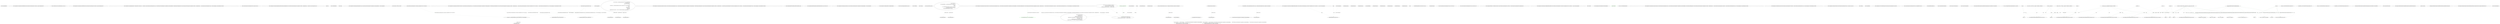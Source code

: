 digraph  {
m1_66 [cluster="Unk.SingleOrDefault", file="HeadingInfo.cs", label="Entry Unk.SingleOrDefault", span=""];
m1_28 [cluster="CommandLine.Core.InstanceChooser.MakeNotParsed(System.Collections.Generic.IEnumerable<System.Type>, params CommandLine.Error[])", file="HeadingInfo.cs", label="Entry CommandLine.Core.InstanceChooser.MakeNotParsed(System.Collections.Generic.IEnumerable<System.Type>, params CommandLine.Error[])", span="95-95"];
m1_77 [cluster="CommandLine.Core.InstanceChooser.MakeNotParsed(System.Collections.Generic.IEnumerable<System.Type>, params CommandLine.Error[])", file="HeadingInfo.cs", label="return new NotParsed<object>(typeof(NullInstance), types, errors);", span="97-97"];
m1_78 [cluster="CommandLine.Core.InstanceChooser.MakeNotParsed(System.Collections.Generic.IEnumerable<System.Type>, params CommandLine.Error[])", file="HeadingInfo.cs", label="Exit CommandLine.Core.InstanceChooser.MakeNotParsed(System.Collections.Generic.IEnumerable<System.Type>, params CommandLine.Error[])", span="95-95"];
m1_46 [cluster="CommandLine.Core.InstanceBuilder.Build<T>(CSharpx.Maybe<System.Func<T>>, System.Func<System.Collections.Generic.IEnumerable<string>, System.Collections.Generic.IEnumerable<CommandLine.Core.OptionSpecification>, RailwaySharp.ErrorHandling.Result<System.Collections.Generic.IEnumerable<CommandLine.Core.Token>, CommandLine.Error>>, System.Collections.Generic.IEnumerable<string>, System.StringComparer, System.Globalization.CultureInfo)", file="HeadingInfo.cs", label="Entry CommandLine.Core.InstanceBuilder.Build<T>(CSharpx.Maybe<System.Func<T>>, System.Func<System.Collections.Generic.IEnumerable<string>, System.Collections.Generic.IEnumerable<CommandLine.Core.OptionSpecification>, RailwaySharp.ErrorHandling.Result<System.Collections.Generic.IEnumerable<CommandLine.Core.Token>, CommandLine.Error>>, System.Collections.Generic.IEnumerable<string>, System.StringComparer, System.Globalization.CultureInfo)", span="35-35"];
m1_26 [cluster="System.Collections.Generic.IEnumerable<TSource>.Empty<TSource>()", file="HeadingInfo.cs", label="Entry System.Collections.Generic.IEnumerable<TSource>.Empty<TSource>()", span="31-31"];
m1_10 [cluster="CommandLine.Core.Tokenizer.ExplodeOptionList(RailwaySharp.ErrorHandling.Result<System.Collections.Generic.IEnumerable<CommandLine.Core.Token>, CommandLine.Error>, System.Func<string, CSharpx.Maybe<char>>)", file="HeadingInfo.cs", label="Entry CommandLine.Core.Tokenizer.ExplodeOptionList(RailwaySharp.ErrorHandling.Result<System.Collections.Generic.IEnumerable<CommandLine.Core.Token>, CommandLine.Error>, System.Func<string, CSharpx.Maybe<char>>)", span="46-46"];
m1_45 [cluster="Unk.>", file="HeadingInfo.cs", label="Entry Unk.>", span=""];
m1_49 [cluster="Unk.MakeNotParsed", file="HeadingInfo.cs", label="Entry Unk.MakeNotParsed", span=""];
m1_44 [cluster="Unk.Any", file="HeadingInfo.cs", label="Entry Unk.Any", span=""];
m1_18 [cluster="CommandLine.Core.NameLookup.HavingSeparator(string, System.Collections.Generic.IEnumerable<CommandLine.Core.OptionSpecification>, System.StringComparer)", file="HeadingInfo.cs", label="Entry CommandLine.Core.NameLookup.HavingSeparator(string, System.Collections.Generic.IEnumerable<CommandLine.Core.OptionSpecification>, System.StringComparer)", span="16-16"];
m1_31 [cluster="System.Func<T, TResult>.Invoke(T)", file="HeadingInfo.cs", label="Entry System.Func<T, TResult>.Invoke(T)", span="0-0"];
m1_36 [cluster="CommandLine.Core.InstanceChooser.MatchVerb(System.Func<System.Collections.Generic.IEnumerable<string>, System.Collections.Generic.IEnumerable<CommandLine.Core.OptionSpecification>, RailwaySharp.ErrorHandling.Result<System.Collections.Generic.IEnumerable<CommandLine.Core.Token>, CommandLine.Error>>, System.Collections.Generic.IEnumerable<System.Tuple<CommandLine.Core.Verb, System.Type>>, System.Collections.Generic.IEnumerable<string>, System.StringComparer, System.Globalization.CultureInfo)", file="HeadingInfo.cs", label="Entry CommandLine.Core.InstanceChooser.MatchVerb(System.Func<System.Collections.Generic.IEnumerable<string>, System.Collections.Generic.IEnumerable<CommandLine.Core.OptionSpecification>, RailwaySharp.ErrorHandling.Result<System.Collections.Generic.IEnumerable<CommandLine.Core.Token>, CommandLine.Error>>, System.Collections.Generic.IEnumerable<System.Tuple<CommandLine.Core.Verb, System.Type>>, System.Collections.Generic.IEnumerable<string>, System.StringComparer, System.Globalization.CultureInfo)", span="62-62"];
m1_42 [cluster="CommandLine.Core.InstanceChooser.MatchVerb(System.Func<System.Collections.Generic.IEnumerable<string>, System.Collections.Generic.IEnumerable<CommandLine.Core.OptionSpecification>, RailwaySharp.ErrorHandling.Result<System.Collections.Generic.IEnumerable<CommandLine.Core.Token>, CommandLine.Error>>, System.Collections.Generic.IEnumerable<System.Tuple<CommandLine.Core.Verb, System.Type>>, System.Collections.Generic.IEnumerable<string>, System.StringComparer, System.Globalization.CultureInfo)", file="HeadingInfo.cs", label="return verbs.Any(a => nameComparer.Equals(a.Item1.Name, arguments.First()))\r\n                ? InstanceBuilder.Build(\r\n                    Maybe.Just<Func<object>>(\r\n                        () =>\r\n                            verbs.Single(v => nameComparer.Equals(v.Item1.Name, arguments.First())).Item2.AutoDefault()),\r\n                    tokenizer,\r\n                    arguments.Skip(1),\r\n                    nameComparer,\r\n                    parsingCulture)\r\n                : MakeNotParsed(verbs.Select(v => v.Item2), new BadVerbSelectedError(arguments.First()));", span="69-78"];
m1_43 [cluster="CommandLine.Core.InstanceChooser.MatchVerb(System.Func<System.Collections.Generic.IEnumerable<string>, System.Collections.Generic.IEnumerable<CommandLine.Core.OptionSpecification>, RailwaySharp.ErrorHandling.Result<System.Collections.Generic.IEnumerable<CommandLine.Core.Token>, CommandLine.Error>>, System.Collections.Generic.IEnumerable<System.Tuple<CommandLine.Core.Verb, System.Type>>, System.Collections.Generic.IEnumerable<string>, System.StringComparer, System.Globalization.CultureInfo)", file="HeadingInfo.cs", label="Exit CommandLine.Core.InstanceChooser.MatchVerb(System.Func<System.Collections.Generic.IEnumerable<string>, System.Collections.Generic.IEnumerable<CommandLine.Core.OptionSpecification>, RailwaySharp.ErrorHandling.Result<System.Collections.Generic.IEnumerable<CommandLine.Core.Token>, CommandLine.Error>>, System.Collections.Generic.IEnumerable<System.Tuple<CommandLine.Core.Verb, System.Type>>, System.Collections.Generic.IEnumerable<string>, System.StringComparer, System.Globalization.CultureInfo)", span="62-62"];
m1_48 [cluster="CommandLine.BadVerbSelectedError.BadVerbSelectedError(string)", file="HeadingInfo.cs", label="Entry CommandLine.BadVerbSelectedError.BadVerbSelectedError(string)", span="357-357"];
m1_68 [cluster="CommandLine.HelpVerbRequestedError.HelpVerbRequestedError(string, System.Type, bool)", file="HeadingInfo.cs", label="Entry CommandLine.HelpVerbRequestedError.HelpVerbRequestedError(string, System.Type, bool)", span="383-383"];
m1_14 [cluster="CommandLine.Core.NameLookup.Contains(string, System.Collections.Generic.IEnumerable<CommandLine.Core.OptionSpecification>, System.StringComparer)", file="HeadingInfo.cs", label="Entry CommandLine.Core.NameLookup.Contains(string, System.Collections.Generic.IEnumerable<CommandLine.Core.OptionSpecification>, System.StringComparer)", span="11-11"];
m1_35 [cluster="CommandLine.VersionRequestedError.VersionRequestedError()", file="HeadingInfo.cs", label="Entry CommandLine.VersionRequestedError.VersionRequestedError()", span="432-432"];
m1_40 [cluster="System.StringComparer.Equals(string, string)", file="HeadingInfo.cs", label="Entry System.StringComparer.Equals(string, string)", span="0-0"];
m1_67 [cluster="Unk.ToMaybe", file="HeadingInfo.cs", label="Entry Unk.ToMaybe", span=""];
m1_56 [cluster="Unk.Single", file="HeadingInfo.cs", label="Entry Unk.Single", span=""];
m1_41 [cluster="string.Concat(string, string)", file="HeadingInfo.cs", label="Entry string.Concat(string, string)", span="0-0"];
m1_73 [cluster="lambda expression", file="HeadingInfo.cs", label="Entry lambda expression", span="90-90"];
m1_38 [cluster="lambda expression", file="HeadingInfo.cs", label="nameComparer.Equals(command, firstArg) ||\r\n                    nameComparer.Equals(string.Concat(''--'', command), firstArg)", span="48-49"];
m1_51 [cluster="lambda expression", file="HeadingInfo.cs", label="nameComparer.Equals(a.Item1.Name, arguments.First())", span="69-69"];
m1_59 [cluster="lambda expression", file="HeadingInfo.cs", label="nameComparer.Equals(v.Item1.Name, arguments.First())", span="73-73"];
m1_37 [cluster="lambda expression", file="HeadingInfo.cs", label="Entry lambda expression", span="47-49"];
m1_39 [cluster="lambda expression", file="HeadingInfo.cs", label="Exit lambda expression", span="47-49"];
m1_5 [cluster="lambda expression", file="HeadingInfo.cs", label="var tokens = Tokenizer.Tokenize(args, name => NameLookup.Contains(name, optionSpecs, nameComparer))", span="23-23"];
m1_12 [cluster="lambda expression", file="HeadingInfo.cs", label="NameLookup.Contains(name, optionSpecs, nameComparer)", span="23-23"];
m1_6 [cluster="lambda expression", file="HeadingInfo.cs", label="var explodedTokens = Tokenizer.ExplodeOptionList(tokens, name => NameLookup.HavingSeparator(name, optionSpecs, nameComparer))", span="24-24"];
m1_16 [cluster="lambda expression", file="HeadingInfo.cs", label="NameLookup.HavingSeparator(name, optionSpecs, nameComparer)", span="24-24"];
m1_4 [cluster="lambda expression", file="HeadingInfo.cs", label="Entry lambda expression", span="21-26"];
m1_71 [cluster="lambda expression", file="HeadingInfo.cs", label="nameComparer.Equals(v.Item1.Name, verb)", span="87-87"];
m1_50 [cluster="lambda expression", file="HeadingInfo.cs", label="Entry lambda expression", span="69-69"];
m1_53 [cluster="lambda expression", file="HeadingInfo.cs", label="Entry lambda expression", span="72-73"];
m1_61 [cluster="lambda expression", file="HeadingInfo.cs", label="Entry lambda expression", span="78-78"];
m1_52 [cluster="lambda expression", file="HeadingInfo.cs", label="Exit lambda expression", span="69-69"];
m1_58 [cluster="lambda expression", file="HeadingInfo.cs", label="Entry lambda expression", span="73-73"];
m1_60 [cluster="lambda expression", file="HeadingInfo.cs", label="Exit lambda expression", span="73-73"];
m1_11 [cluster="lambda expression", file="HeadingInfo.cs", label="Entry lambda expression", span="23-23"];
m1_13 [cluster="lambda expression", file="HeadingInfo.cs", label="Exit lambda expression", span="23-23"];
m1_7 [cluster="lambda expression", file="HeadingInfo.cs", label="return explodedTokens;", span="25-25"];
m1_15 [cluster="lambda expression", file="HeadingInfo.cs", label="Entry lambda expression", span="24-24"];
m1_17 [cluster="lambda expression", file="HeadingInfo.cs", label="Exit lambda expression", span="24-24"];
m1_8 [cluster="lambda expression", file="HeadingInfo.cs", label="Exit lambda expression", span="21-26"];
m1_54 [cluster="lambda expression", file="HeadingInfo.cs", label="verbs.Single(v => nameComparer.Equals(v.Item1.Name, arguments.First())).Item2.AutoDefault()", span="73-73"];
m1_70 [cluster="lambda expression", file="HeadingInfo.cs", label="Entry lambda expression", span="87-87"];
m1_72 [cluster="lambda expression", file="HeadingInfo.cs", label="Exit lambda expression", span="87-87"];
m1_55 [cluster="lambda expression", file="HeadingInfo.cs", label="Exit lambda expression", span="72-73"];
m1_63 [cluster="lambda expression", file="HeadingInfo.cs", label="Exit lambda expression", span="78-78"];
m1_62 [cluster="lambda expression", file="HeadingInfo.cs", label="v.Item2", span="78-78"];
m1_74 [cluster="lambda expression", file="HeadingInfo.cs", label="new HelpVerbRequestedError(v.Item1.Name, v.Item2, true)", span="90-90"];
m1_75 [cluster="lambda expression", file="HeadingInfo.cs", label="Exit lambda expression", span="90-90"];
m1_29 [cluster="System.Collections.Generic.IEnumerable<TSource>.First<TSource>()", file="HeadingInfo.cs", label="Entry System.Collections.Generic.IEnumerable<TSource>.First<TSource>()", span="0-0"];
m1_32 [cluster="System.Collections.Generic.IEnumerable<TSource>.Skip<TSource>(int)", file="HeadingInfo.cs", label="Entry System.Collections.Generic.IEnumerable<TSource>.Skip<TSource>(int)", span="0-0"];
m1_79 [cluster="CommandLine.NotParsed<T>.NotParsed(System.Type, System.Collections.Generic.IEnumerable<System.Type>, System.Collections.Generic.IEnumerable<CommandLine.Error>)", file="HeadingInfo.cs", label="Entry CommandLine.NotParsed<T>.NotParsed(System.Type, System.Collections.Generic.IEnumerable<System.Type>, System.Collections.Generic.IEnumerable<CommandLine.Error>)", span="184-184"];
m1_34 [cluster="CommandLine.Core.InstanceChooser.MakeHelpVerbRequestedError(System.Collections.Generic.IEnumerable<System.Tuple<CommandLine.Core.Verb, System.Type>>, string, System.StringComparer)", file="HeadingInfo.cs", label="Entry CommandLine.Core.InstanceChooser.MakeHelpVerbRequestedError(System.Collections.Generic.IEnumerable<System.Tuple<CommandLine.Core.Verb, System.Type>>, string, System.StringComparer)", span="81-81"];
m1_64 [cluster="CommandLine.Core.InstanceChooser.MakeHelpVerbRequestedError(System.Collections.Generic.IEnumerable<System.Tuple<CommandLine.Core.Verb, System.Type>>, string, System.StringComparer)", file="HeadingInfo.cs", label="return verb.Length > 0\r\n                ? verbs.SingleOrDefault(v => nameComparer.Equals(v.Item1.Name, verb))\r\n                        .ToMaybe()\r\n                        .Return(\r\n                            v => new HelpVerbRequestedError(v.Item1.Name, v.Item2, true),\r\n                            new HelpVerbRequestedError(null, null, false))\r\n                : new HelpVerbRequestedError(null, null, false);", span="86-92"];
m1_65 [cluster="CommandLine.Core.InstanceChooser.MakeHelpVerbRequestedError(System.Collections.Generic.IEnumerable<System.Tuple<CommandLine.Core.Verb, System.Type>>, string, System.StringComparer)", file="HeadingInfo.cs", label="Exit CommandLine.Core.InstanceChooser.MakeHelpVerbRequestedError(System.Collections.Generic.IEnumerable<System.Tuple<CommandLine.Core.Verb, System.Type>>, string, System.StringComparer)", span="81-81"];
m1_47 [cluster="Unk.Select", file="HeadingInfo.cs", label="Entry Unk.Select", span=""];
m1_27 [cluster="CommandLine.NoVerbSelectedError.NoVerbSelectedError()", file="HeadingInfo.cs", label="Entry CommandLine.NoVerbSelectedError.NoVerbSelectedError()", span="421-421"];
m1_3 [cluster="CommandLine.Core.InstanceChooser.Choose(System.Func<System.Collections.Generic.IEnumerable<string>, System.Collections.Generic.IEnumerable<CommandLine.Core.OptionSpecification>, RailwaySharp.ErrorHandling.Result<System.Collections.Generic.IEnumerable<CommandLine.Core.Token>, CommandLine.Error>>, System.Collections.Generic.IEnumerable<System.Type>, System.Collections.Generic.IEnumerable<string>, System.StringComparer, System.Globalization.CultureInfo)", file="HeadingInfo.cs", label="Entry CommandLine.Core.InstanceChooser.Choose(System.Func<System.Collections.Generic.IEnumerable<string>, System.Collections.Generic.IEnumerable<CommandLine.Core.OptionSpecification>, RailwaySharp.ErrorHandling.Result<System.Collections.Generic.IEnumerable<CommandLine.Core.Token>, CommandLine.Error>>, System.Collections.Generic.IEnumerable<System.Type>, System.Collections.Generic.IEnumerable<string>, System.StringComparer, System.Globalization.CultureInfo)", span="33-33"];
m1_19 [cluster="CommandLine.Core.InstanceChooser.Choose(System.Func<System.Collections.Generic.IEnumerable<string>, System.Collections.Generic.IEnumerable<CommandLine.Core.OptionSpecification>, RailwaySharp.ErrorHandling.Result<System.Collections.Generic.IEnumerable<CommandLine.Core.Token>, CommandLine.Error>>, System.Collections.Generic.IEnumerable<System.Type>, System.Collections.Generic.IEnumerable<string>, System.StringComparer, System.Globalization.CultureInfo)", color=green, community=0, file="HeadingInfo.cs", label="arguments.Empty()", prediction=0, span="40-40"];
m1_20 [cluster="CommandLine.Core.InstanceChooser.Choose(System.Func<System.Collections.Generic.IEnumerable<string>, System.Collections.Generic.IEnumerable<CommandLine.Core.OptionSpecification>, RailwaySharp.ErrorHandling.Result<System.Collections.Generic.IEnumerable<CommandLine.Core.Token>, CommandLine.Error>>, System.Collections.Generic.IEnumerable<System.Type>, System.Collections.Generic.IEnumerable<string>, System.StringComparer, System.Globalization.CultureInfo)", color=green, community=0, file="HeadingInfo.cs", label="return MakeNotParsed(types, new NoVerbSelectedError());", prediction=1, span="42-42"];
m1_21 [cluster="CommandLine.Core.InstanceChooser.Choose(System.Func<System.Collections.Generic.IEnumerable<string>, System.Collections.Generic.IEnumerable<CommandLine.Core.OptionSpecification>, RailwaySharp.ErrorHandling.Result<System.Collections.Generic.IEnumerable<CommandLine.Core.Token>, CommandLine.Error>>, System.Collections.Generic.IEnumerable<System.Type>, System.Collections.Generic.IEnumerable<string>, System.StringComparer, System.Globalization.CultureInfo)", color=green, community=0, file="HeadingInfo.cs", label="var firstArg = arguments.First()", prediction=2, span="45-45"];
m1_22 [cluster="CommandLine.Core.InstanceChooser.Choose(System.Func<System.Collections.Generic.IEnumerable<string>, System.Collections.Generic.IEnumerable<CommandLine.Core.OptionSpecification>, RailwaySharp.ErrorHandling.Result<System.Collections.Generic.IEnumerable<CommandLine.Core.Token>, CommandLine.Error>>, System.Collections.Generic.IEnumerable<System.Type>, System.Collections.Generic.IEnumerable<string>, System.StringComparer, System.Globalization.CultureInfo)", file="HeadingInfo.cs", label="Func<string, bool> preprocCompare = command =>\r\n                    nameComparer.Equals(command, firstArg) ||\r\n                    nameComparer.Equals(string.Concat(''--'', command), firstArg)", span="47-49"];
m1_23 [cluster="CommandLine.Core.InstanceChooser.Choose(System.Func<System.Collections.Generic.IEnumerable<string>, System.Collections.Generic.IEnumerable<CommandLine.Core.OptionSpecification>, RailwaySharp.ErrorHandling.Result<System.Collections.Generic.IEnumerable<CommandLine.Core.Token>, CommandLine.Error>>, System.Collections.Generic.IEnumerable<System.Type>, System.Collections.Generic.IEnumerable<string>, System.StringComparer, System.Globalization.CultureInfo)", file="HeadingInfo.cs", label="var verbs = Verb.SelectFromTypes(types)", span="51-51"];
m1_24 [cluster="CommandLine.Core.InstanceChooser.Choose(System.Func<System.Collections.Generic.IEnumerable<string>, System.Collections.Generic.IEnumerable<CommandLine.Core.OptionSpecification>, RailwaySharp.ErrorHandling.Result<System.Collections.Generic.IEnumerable<CommandLine.Core.Token>, CommandLine.Error>>, System.Collections.Generic.IEnumerable<System.Type>, System.Collections.Generic.IEnumerable<string>, System.StringComparer, System.Globalization.CultureInfo)", file="HeadingInfo.cs", label="return preprocCompare(''help'')\r\n                ? MakeNotParsed(types,\r\n                    MakeHelpVerbRequestedError(verbs,\r\n                        arguments.Skip(1).SingleOrDefault() ?? string.Empty, nameComparer))\r\n                : preprocCompare(''version'')\r\n                    ? MakeNotParsed(types, new VersionRequestedError())\r\n                    : MatchVerb(tokenizer, verbs, arguments, nameComparer, parsingCulture);", span="53-59"];
m1_25 [cluster="CommandLine.Core.InstanceChooser.Choose(System.Func<System.Collections.Generic.IEnumerable<string>, System.Collections.Generic.IEnumerable<CommandLine.Core.OptionSpecification>, RailwaySharp.ErrorHandling.Result<System.Collections.Generic.IEnumerable<CommandLine.Core.Token>, CommandLine.Error>>, System.Collections.Generic.IEnumerable<System.Type>, System.Collections.Generic.IEnumerable<string>, System.StringComparer, System.Globalization.CultureInfo)", file="HeadingInfo.cs", label="Exit CommandLine.Core.InstanceChooser.Choose(System.Func<System.Collections.Generic.IEnumerable<string>, System.Collections.Generic.IEnumerable<CommandLine.Core.OptionSpecification>, RailwaySharp.ErrorHandling.Result<System.Collections.Generic.IEnumerable<CommandLine.Core.Token>, CommandLine.Error>>, System.Collections.Generic.IEnumerable<System.Type>, System.Collections.Generic.IEnumerable<string>, System.StringComparer, System.Globalization.CultureInfo)", span="33-33"];
m1_0 [cluster="Humanizer.Resources.Resources()", file="HeadingInfo.cs", label="Entry Humanizer.Resources.Resources()", span="31-31"];
m1_1 [cluster="Humanizer.Resources.Resources()", file="HeadingInfo.cs", label="Exit Humanizer.Resources.Resources()", span="31-31"];
m1_2 [cluster="CommandLine.Core.InstanceChooser.Choose(System.Collections.Generic.IEnumerable<System.Type>, System.Collections.Generic.IEnumerable<string>, System.StringComparer, System.Globalization.CultureInfo)", file="HeadingInfo.cs", label="Exit CommandLine.Core.InstanceChooser.Choose(System.Collections.Generic.IEnumerable<System.Type>, System.Collections.Generic.IEnumerable<string>, System.StringComparer, System.Globalization.CultureInfo)", span="14-14"];
m1_9 [cluster="CommandLine.Core.Tokenizer.Tokenize(System.Collections.Generic.IEnumerable<string>, System.Func<string, bool>)", file="HeadingInfo.cs", label="Entry CommandLine.Core.Tokenizer.Tokenize(System.Collections.Generic.IEnumerable<string>, System.Func<string, bool>)", span="13-13"];
m1_69 [cluster="Unk.Return", file="HeadingInfo.cs", label="Entry Unk.Return", span=""];
m1_57 [cluster="Unk.AutoDefault", file="HeadingInfo.cs", label="Entry Unk.AutoDefault", span=""];
m1_30 [cluster="CommandLine.Core.Verb.SelectFromTypes(System.Collections.Generic.IEnumerable<System.Type>)", file="HeadingInfo.cs", label="Entry CommandLine.Core.Verb.SelectFromTypes(System.Collections.Generic.IEnumerable<System.Type>)", span="40-40"];
m1_33 [cluster="System.Collections.Generic.IEnumerable<TSource>.SingleOrDefault<TSource>()", file="HeadingInfo.cs", label="Entry System.Collections.Generic.IEnumerable<TSource>.SingleOrDefault<TSource>()", span="0-0"];
m1_76 [cluster="HelpVerbRequestedError.cstr", file="HeadingInfo.cs", label="Entry HelpVerbRequestedError.cstr", span=""];
m1_82 [file="HeadingInfo.cs", label="System.StringComparer", span=""];
m1_83 [file="HeadingInfo.cs", label=firstArg, span=""];
m1_84 [file="HeadingInfo.cs", label="System.Collections.Generic.IEnumerable<string>", span=""];
m1_85 [file="HeadingInfo.cs", label="System.StringComparer", span=""];
m1_80 [file="HeadingInfo.cs", label="System.StringComparer", span=""];
m1_81 [file="HeadingInfo.cs", label="System.Collections.Generic.IEnumerable<CommandLine.Core.OptionSpecification>", span=""];
m1_87 [file="HeadingInfo.cs", label=string, span=""];
m1_88 [file="HeadingInfo.cs", label="System.StringComparer", span=""];
m1_86 [file="HeadingInfo.cs", label="System.Collections.Generic.IEnumerable<System.Tuple<CommandLine.Core.Verb, System.Type>>", span=""];
m4_42 [cluster="System.TimeSpan.TimeSpan(long)", file="ReflectionHelper.cs", label="Entry System.TimeSpan.TimeSpan(long)", span="0-0"];
m4_45 [cluster="System.Convert.ToInt32(double)", file="ReflectionHelper.cs", label="Entry System.Convert.ToInt32(double)", span="0-0"];
m4_46 [cluster="System.Math.Ceiling(double)", file="ReflectionHelper.cs", label="Entry System.Math.Ceiling(double)", span="0-0"];
m4_3 [cluster="Humanizer.DateTimeStrategy.PrecisionDateTimeStrategy.Humanize(System.DateTime, System.DateTime)", file="ReflectionHelper.cs", label="Entry Humanizer.DateTimeStrategy.PrecisionDateTimeStrategy.Humanize(System.DateTime, System.DateTime)", span="28-28"];
m4_4 [cluster="Humanizer.DateTimeStrategy.PrecisionDateTimeStrategy.Humanize(System.DateTime, System.DateTime)", file="ReflectionHelper.cs", label="var ts = new TimeSpan(Math.Abs(comparisonBase.Ticks - input.Ticks))", span="30-30"];
m4_5 [cluster="Humanizer.DateTimeStrategy.PrecisionDateTimeStrategy.Humanize(System.DateTime, System.DateTime)", file="ReflectionHelper.cs", label="var tense = input > comparisonBase ? Tense.Future : Tense.Past", span="31-31"];
m4_6 [cluster="Humanizer.DateTimeStrategy.PrecisionDateTimeStrategy.Humanize(System.DateTime, System.DateTime)", file="ReflectionHelper.cs", label="int seconds = ts.Seconds, minutes = ts.Minutes, hours = ts.Hours, days = ts.Days", span="33-33"];
m4_29 [cluster="Humanizer.DateTimeStrategy.PrecisionDateTimeStrategy.Humanize(System.DateTime, System.DateTime)", file="ReflectionHelper.cs", label="return Configurator.Formatter.DateHumanize(TimeUnit.Year, tense, years);", span="61-61"];
m4_31 [cluster="Humanizer.DateTimeStrategy.PrecisionDateTimeStrategy.Humanize(System.DateTime, System.DateTime)", file="ReflectionHelper.cs", label="return Configurator.Formatter.DateHumanize(TimeUnit.Month, tense, months);", span="62-62"];
m4_33 [cluster="Humanizer.DateTimeStrategy.PrecisionDateTimeStrategy.Humanize(System.DateTime, System.DateTime)", file="ReflectionHelper.cs", label="return Configurator.Formatter.DateHumanize(TimeUnit.Day, tense, days);", span="63-63"];
m4_35 [cluster="Humanizer.DateTimeStrategy.PrecisionDateTimeStrategy.Humanize(System.DateTime, System.DateTime)", file="ReflectionHelper.cs", label="return Configurator.Formatter.DateHumanize(TimeUnit.Hour, tense, hours);", span="64-64"];
m4_37 [cluster="Humanizer.DateTimeStrategy.PrecisionDateTimeStrategy.Humanize(System.DateTime, System.DateTime)", file="ReflectionHelper.cs", label="return Configurator.Formatter.DateHumanize(TimeUnit.Minute, tense, minutes);", span="65-65"];
m4_39 [cluster="Humanizer.DateTimeStrategy.PrecisionDateTimeStrategy.Humanize(System.DateTime, System.DateTime)", file="ReflectionHelper.cs", label="return Configurator.Formatter.DateHumanize(TimeUnit.Second, tense, seconds);", span="66-66"];
m4_40 [cluster="Humanizer.DateTimeStrategy.PrecisionDateTimeStrategy.Humanize(System.DateTime, System.DateTime)", file="ReflectionHelper.cs", label="return Configurator.Formatter.DateHumanize(TimeUnit.Millisecond, tense, 0);", span="67-67"];
m4_7 [cluster="Humanizer.DateTimeStrategy.PrecisionDateTimeStrategy.Humanize(System.DateTime, System.DateTime)", file="ReflectionHelper.cs", label="int years = 0, months = 0", span="34-34"];
m4_8 [cluster="Humanizer.DateTimeStrategy.PrecisionDateTimeStrategy.Humanize(System.DateTime, System.DateTime)", file="ReflectionHelper.cs", label="ts.Milliseconds >= 999 * _precision", span="37-37"];
m4_9 [cluster="Humanizer.DateTimeStrategy.PrecisionDateTimeStrategy.Humanize(System.DateTime, System.DateTime)", file="ReflectionHelper.cs", label="seconds += 1", span="37-37"];
m4_10 [cluster="Humanizer.DateTimeStrategy.PrecisionDateTimeStrategy.Humanize(System.DateTime, System.DateTime)", file="ReflectionHelper.cs", label="seconds >= 59 * _precision", span="38-38"];
m4_11 [cluster="Humanizer.DateTimeStrategy.PrecisionDateTimeStrategy.Humanize(System.DateTime, System.DateTime)", file="ReflectionHelper.cs", label="minutes += 1", span="38-38"];
m4_12 [cluster="Humanizer.DateTimeStrategy.PrecisionDateTimeStrategy.Humanize(System.DateTime, System.DateTime)", file="ReflectionHelper.cs", label="minutes >= 59 * _precision", span="39-39"];
m4_13 [cluster="Humanizer.DateTimeStrategy.PrecisionDateTimeStrategy.Humanize(System.DateTime, System.DateTime)", file="ReflectionHelper.cs", label="hours += 1", span="39-39"];
m4_14 [cluster="Humanizer.DateTimeStrategy.PrecisionDateTimeStrategy.Humanize(System.DateTime, System.DateTime)", file="ReflectionHelper.cs", label="hours >= 23 * _precision", span="40-40"];
m4_15 [cluster="Humanizer.DateTimeStrategy.PrecisionDateTimeStrategy.Humanize(System.DateTime, System.DateTime)", file="ReflectionHelper.cs", label="days += 1", span="40-40"];
m4_16 [cluster="Humanizer.DateTimeStrategy.PrecisionDateTimeStrategy.Humanize(System.DateTime, System.DateTime)", file="ReflectionHelper.cs", label="days >= 30 * _precision & days <= 31", span="43-43"];
m4_18 [cluster="Humanizer.DateTimeStrategy.PrecisionDateTimeStrategy.Humanize(System.DateTime, System.DateTime)", file="ReflectionHelper.cs", label="days > 31 && days < 365 * _precision", span="44-44"];
m4_19 [cluster="Humanizer.DateTimeStrategy.PrecisionDateTimeStrategy.Humanize(System.DateTime, System.DateTime)", file="ReflectionHelper.cs", label="int factor = Convert.ToInt32(Math.Floor((double)days / 30))", span="46-46"];
m4_20 [cluster="Humanizer.DateTimeStrategy.PrecisionDateTimeStrategy.Humanize(System.DateTime, System.DateTime)", file="ReflectionHelper.cs", label="int maxMonths = Convert.ToInt32(Math.Ceiling((double)days / 30))", span="47-47"];
m4_21 [cluster="Humanizer.DateTimeStrategy.PrecisionDateTimeStrategy.Humanize(System.DateTime, System.DateTime)", file="ReflectionHelper.cs", label="months = (days >= 30 * (factor + _precision)) ? maxMonths : maxMonths - 1", span="48-48"];
m4_22 [cluster="Humanizer.DateTimeStrategy.PrecisionDateTimeStrategy.Humanize(System.DateTime, System.DateTime)", file="ReflectionHelper.cs", label="days >= 365 * _precision && days <= 366", span="52-52"];
m4_24 [cluster="Humanizer.DateTimeStrategy.PrecisionDateTimeStrategy.Humanize(System.DateTime, System.DateTime)", file="ReflectionHelper.cs", label="days > 365", span="53-53"];
m4_25 [cluster="Humanizer.DateTimeStrategy.PrecisionDateTimeStrategy.Humanize(System.DateTime, System.DateTime)", file="ReflectionHelper.cs", label="int factor = Convert.ToInt32(Math.Floor((double)days / 365))", span="55-55"];
m4_26 [cluster="Humanizer.DateTimeStrategy.PrecisionDateTimeStrategy.Humanize(System.DateTime, System.DateTime)", file="ReflectionHelper.cs", label="int maxMonths = Convert.ToInt32(Math.Ceiling((double)days / 365))", span="56-56"];
m4_27 [cluster="Humanizer.DateTimeStrategy.PrecisionDateTimeStrategy.Humanize(System.DateTime, System.DateTime)", file="ReflectionHelper.cs", label="years = (days >= 365 * (factor + _precision)) ? maxMonths : maxMonths - 1", span="57-57"];
m4_32 [cluster="Humanizer.DateTimeStrategy.PrecisionDateTimeStrategy.Humanize(System.DateTime, System.DateTime)", file="ReflectionHelper.cs", label="days > 0", span="63-63"];
m4_34 [cluster="Humanizer.DateTimeStrategy.PrecisionDateTimeStrategy.Humanize(System.DateTime, System.DateTime)", file="ReflectionHelper.cs", label="hours > 0", span="64-64"];
m4_36 [cluster="Humanizer.DateTimeStrategy.PrecisionDateTimeStrategy.Humanize(System.DateTime, System.DateTime)", file="ReflectionHelper.cs", label="minutes > 0", span="65-65"];
m4_38 [cluster="Humanizer.DateTimeStrategy.PrecisionDateTimeStrategy.Humanize(System.DateTime, System.DateTime)", file="ReflectionHelper.cs", label="seconds > 0", span="66-66"];
m4_28 [cluster="Humanizer.DateTimeStrategy.PrecisionDateTimeStrategy.Humanize(System.DateTime, System.DateTime)", file="ReflectionHelper.cs", label="years > 0", span="61-61"];
m4_30 [cluster="Humanizer.DateTimeStrategy.PrecisionDateTimeStrategy.Humanize(System.DateTime, System.DateTime)", file="ReflectionHelper.cs", label="months > 0", span="62-62"];
m4_17 [cluster="Humanizer.DateTimeStrategy.PrecisionDateTimeStrategy.Humanize(System.DateTime, System.DateTime)", file="ReflectionHelper.cs", label="months = 1", span="43-43"];
m4_23 [cluster="Humanizer.DateTimeStrategy.PrecisionDateTimeStrategy.Humanize(System.DateTime, System.DateTime)", file="ReflectionHelper.cs", label="years = 1", span="52-52"];
m4_41 [cluster="Humanizer.DateTimeStrategy.PrecisionDateTimeStrategy.Humanize(System.DateTime, System.DateTime)", file="ReflectionHelper.cs", label="Exit Humanizer.DateTimeStrategy.PrecisionDateTimeStrategy.Humanize(System.DateTime, System.DateTime)", span="28-28"];
m4_44 [cluster="System.Math.Floor(double)", file="ReflectionHelper.cs", label="Entry System.Math.Floor(double)", span="0-0"];
m4_0 [cluster="Humanizer.DateTimeStrategy.PrecisionDateTimeStrategy.PrecisionDateTimeStrategy(double)", file="ReflectionHelper.cs", label="Entry Humanizer.DateTimeStrategy.PrecisionDateTimeStrategy.PrecisionDateTimeStrategy(double)", span="17-17"];
m4_1 [cluster="Humanizer.DateTimeStrategy.PrecisionDateTimeStrategy.PrecisionDateTimeStrategy(double)", file="ReflectionHelper.cs", label="_precision = precision", span="19-19"];
m4_2 [cluster="Humanizer.DateTimeStrategy.PrecisionDateTimeStrategy.PrecisionDateTimeStrategy(double)", file="ReflectionHelper.cs", label="Exit Humanizer.DateTimeStrategy.PrecisionDateTimeStrategy.PrecisionDateTimeStrategy(double)", span="17-17"];
m4_47 [cluster="Humanizer.Localisation.Formatters.IFormatter.DateHumanize(Humanizer.Localisation.TimeUnit, Humanizer.Localisation.Tense, int)", file="ReflectionHelper.cs", label="Entry Humanizer.Localisation.Formatters.IFormatter.DateHumanize(Humanizer.Localisation.TimeUnit, Humanizer.Localisation.Tense, int)", span="10-10"];
m4_43 [cluster="System.Math.Abs(long)", file="ReflectionHelper.cs", label="Entry System.Math.Abs(long)", span="0-0"];
m4_48 [file="ReflectionHelper.cs", label="Humanizer.DateTimeStrategy.PrecisionDateTimeStrategy", span=""];
m1_36 -> m1_51  [color=darkseagreen4, key=1, label="System.Collections.Generic.IEnumerable<string>", style=dashed];
m1_36 -> m1_59  [color=darkseagreen4, key=1, label="System.Collections.Generic.IEnumerable<string>", style=dashed];
m1_36 -> m1_54  [color=darkseagreen4, key=1, label="System.Collections.Generic.IEnumerable<System.Tuple<CommandLine.Core.Verb, System.Type>>", style=dashed];
m1_42 -> m1_50  [color=darkseagreen4, key=1, label="lambda expression", style=dashed];
m1_42 -> m1_53  [color=darkseagreen4, key=1, label="lambda expression", style=dashed];
m1_42 -> m1_61  [color=darkseagreen4, key=1, label="lambda expression", style=dashed];
m1_5 -> m1_11  [color=darkseagreen4, key=1, label="lambda expression", style=dashed];
m1_6 -> m1_15  [color=darkseagreen4, key=1, label="lambda expression", style=dashed];
m1_4 -> m1_12  [color=darkseagreen4, key=1, label="System.Collections.Generic.IEnumerable<CommandLine.Core.OptionSpecification>", style=dashed];
m1_4 -> m1_16  [color=darkseagreen4, key=1, label="System.Collections.Generic.IEnumerable<CommandLine.Core.OptionSpecification>", style=dashed];
m1_54 -> m1_58  [color=darkseagreen4, key=1, label="lambda expression", style=dashed];
m1_34 -> m1_71  [color=darkseagreen4, key=1, label=string, style=dashed];
m1_64 -> m1_70  [color=darkseagreen4, key=1, label="lambda expression", style=dashed];
m1_64 -> m1_73  [color=darkseagreen4, key=1, label="lambda expression", style=dashed];
m1_3 -> m1_20  [color=green, key=1, label="System.Collections.Generic.IEnumerable<System.Type>", style=dashed];
m1_3 -> m1_38  [color=darkseagreen4, key=1, label="System.StringComparer", style=dashed];
m1_3 -> m1_24  [color=darkseagreen4, key=1, label="System.Func<System.Collections.Generic.IEnumerable<string>, System.Collections.Generic.IEnumerable<CommandLine.Core.OptionSpecification>, RailwaySharp.ErrorHandling.Result<System.Collections.Generic.IEnumerable<CommandLine.Core.Token>, CommandLine.Error>>", style=dashed];
m1_21 -> m1_38  [color=green, key=1, label=firstArg, style=dashed];
m1_22 -> m1_38  [color=darkseagreen4, key=1, label=string, style=dashed];
m1_22 -> m1_24  [color=darkseagreen4, key=1, label=preprocCompare, style=dashed];
m1_0 -> m1_12  [color=darkseagreen4, key=1, label="System.StringComparer", style=dashed];
m1_0 -> m1_16  [color=darkseagreen4, key=1, label="System.StringComparer", style=dashed];
m1_1 -> m1_4  [color=darkseagreen4, key=1, label="lambda expression", style=dashed];
m1_82 -> m1_38  [color=darkseagreen4, key=1, label="System.StringComparer", style=dashed];
m1_83 -> m1_38  [color=darkseagreen4, key=1, label=firstArg, style=dashed];
m1_84 -> m1_51  [color=darkseagreen4, key=1, label="System.Collections.Generic.IEnumerable<string>", style=dashed];
m1_84 -> m1_59  [color=darkseagreen4, key=1, label="System.Collections.Generic.IEnumerable<string>", style=dashed];
m1_84 -> m1_54  [color=darkseagreen4, key=1, label="System.Collections.Generic.IEnumerable<string>", style=dashed];
m1_85 -> m1_51  [color=darkseagreen4, key=1, label="System.StringComparer", style=dashed];
m1_85 -> m1_59  [color=darkseagreen4, key=1, label="System.StringComparer", style=dashed];
m1_85 -> m1_54  [color=darkseagreen4, key=1, label="System.StringComparer", style=dashed];
m1_80 -> m1_12  [color=darkseagreen4, key=1, label="System.StringComparer", style=dashed];
m1_80 -> m1_16  [color=darkseagreen4, key=1, label="System.StringComparer", style=dashed];
m1_81 -> m1_12  [color=darkseagreen4, key=1, label="System.Collections.Generic.IEnumerable<CommandLine.Core.OptionSpecification>", style=dashed];
m1_81 -> m1_16  [color=darkseagreen4, key=1, label="System.Collections.Generic.IEnumerable<CommandLine.Core.OptionSpecification>", style=dashed];
m1_87 -> m1_71  [color=darkseagreen4, key=1, label=string, style=dashed];
m1_88 -> m1_71  [color=darkseagreen4, key=1, label="System.StringComparer", style=dashed];
m1_86 -> m1_54  [color=darkseagreen4, key=1, label="System.Collections.Generic.IEnumerable<System.Tuple<CommandLine.Core.Verb, System.Type>>", style=dashed];
m4_5 -> m4_29  [color=darkseagreen4, key=1, label=tense, style=dashed];
m4_5 -> m4_31  [color=darkseagreen4, key=1, label=tense, style=dashed];
m4_5 -> m4_33  [color=darkseagreen4, key=1, label=tense, style=dashed];
m4_5 -> m4_35  [color=darkseagreen4, key=1, label=tense, style=dashed];
m4_5 -> m4_37  [color=darkseagreen4, key=1, label=tense, style=dashed];
m4_5 -> m4_39  [color=darkseagreen4, key=1, label=tense, style=dashed];
m4_5 -> m4_40  [color=darkseagreen4, key=1, label=tense, style=dashed];
m4_6 -> m4_8  [color=darkseagreen4, key=1, label=ts, style=dashed];
m4_6 -> m4_10  [color=darkseagreen4, key=1, label=seconds, style=dashed];
m4_6 -> m4_12  [color=darkseagreen4, key=1, label=minutes, style=dashed];
m4_6 -> m4_14  [color=darkseagreen4, key=1, label=hours, style=dashed];
m4_6 -> m4_16  [color=darkseagreen4, key=1, label=days, style=dashed];
m4_6 -> m4_18  [color=darkseagreen4, key=1, label=days, style=dashed];
m4_6 -> m4_22  [color=darkseagreen4, key=1, label=days, style=dashed];
m4_6 -> m4_24  [color=darkseagreen4, key=1, label=days, style=dashed];
m4_6 -> m4_32  [color=darkseagreen4, key=1, label=days, style=dashed];
m4_6 -> m4_33  [color=darkseagreen4, key=1, label=days, style=dashed];
m4_6 -> m4_34  [color=darkseagreen4, key=1, label=hours, style=dashed];
m4_6 -> m4_35  [color=darkseagreen4, key=1, label=hours, style=dashed];
m4_6 -> m4_36  [color=darkseagreen4, key=1, label=minutes, style=dashed];
m4_6 -> m4_37  [color=darkseagreen4, key=1, label=minutes, style=dashed];
m4_6 -> m4_38  [color=darkseagreen4, key=1, label=seconds, style=dashed];
m4_6 -> m4_39  [color=darkseagreen4, key=1, label=seconds, style=dashed];
m4_7 -> m4_28  [color=darkseagreen4, key=1, label=years, style=dashed];
m4_7 -> m4_29  [color=darkseagreen4, key=1, label=years, style=dashed];
m4_7 -> m4_30  [color=darkseagreen4, key=1, label=months, style=dashed];
m4_7 -> m4_31  [color=darkseagreen4, key=1, label=months, style=dashed];
m4_8 -> m4_8  [color=darkseagreen4, key=1, label=ts, style=dashed];
m4_9 -> m4_38  [color=darkseagreen4, key=1, label=seconds, style=dashed];
m4_9 -> m4_39  [color=darkseagreen4, key=1, label=seconds, style=dashed];
m4_11 -> m4_36  [color=darkseagreen4, key=1, label=minutes, style=dashed];
m4_11 -> m4_37  [color=darkseagreen4, key=1, label=minutes, style=dashed];
m4_13 -> m4_34  [color=darkseagreen4, key=1, label=hours, style=dashed];
m4_13 -> m4_35  [color=darkseagreen4, key=1, label=hours, style=dashed];
m4_15 -> m4_18  [color=darkseagreen4, key=1, label=days, style=dashed];
m4_15 -> m4_22  [color=darkseagreen4, key=1, label=days, style=dashed];
m4_15 -> m4_24  [color=darkseagreen4, key=1, label=days, style=dashed];
m4_15 -> m4_32  [color=darkseagreen4, key=1, label=days, style=dashed];
m4_15 -> m4_33  [color=darkseagreen4, key=1, label=days, style=dashed];
m4_21 -> m4_30  [color=darkseagreen4, key=1, label=months, style=dashed];
m4_21 -> m4_31  [color=darkseagreen4, key=1, label=months, style=dashed];
m4_27 -> m4_29  [color=darkseagreen4, key=1, label=years, style=dashed];
m4_17 -> m4_30  [color=darkseagreen4, key=1, label=months, style=dashed];
m4_17 -> m4_31  [color=darkseagreen4, key=1, label=months, style=dashed];
m4_23 -> m4_28  [color=darkseagreen4, key=1, label=years, style=dashed];
m4_23 -> m4_29  [color=darkseagreen4, key=1, label=years, style=dashed];
m4_48 -> m4_8  [color=darkseagreen4, key=1, label="Humanizer.DateTimeStrategy.PrecisionDateTimeStrategy", style=dashed];
m4_48 -> m4_10  [color=darkseagreen4, key=1, label="Humanizer.DateTimeStrategy.PrecisionDateTimeStrategy", style=dashed];
m4_48 -> m4_12  [color=darkseagreen4, key=1, label="Humanizer.DateTimeStrategy.PrecisionDateTimeStrategy", style=dashed];
m4_48 -> m4_14  [color=darkseagreen4, key=1, label="Humanizer.DateTimeStrategy.PrecisionDateTimeStrategy", style=dashed];
m4_48 -> m4_16  [color=darkseagreen4, key=1, label="Humanizer.DateTimeStrategy.PrecisionDateTimeStrategy", style=dashed];
m4_48 -> m4_18  [color=darkseagreen4, key=1, label="Humanizer.DateTimeStrategy.PrecisionDateTimeStrategy", style=dashed];
m4_48 -> m4_22  [color=darkseagreen4, key=1, label="Humanizer.DateTimeStrategy.PrecisionDateTimeStrategy", style=dashed];
}
